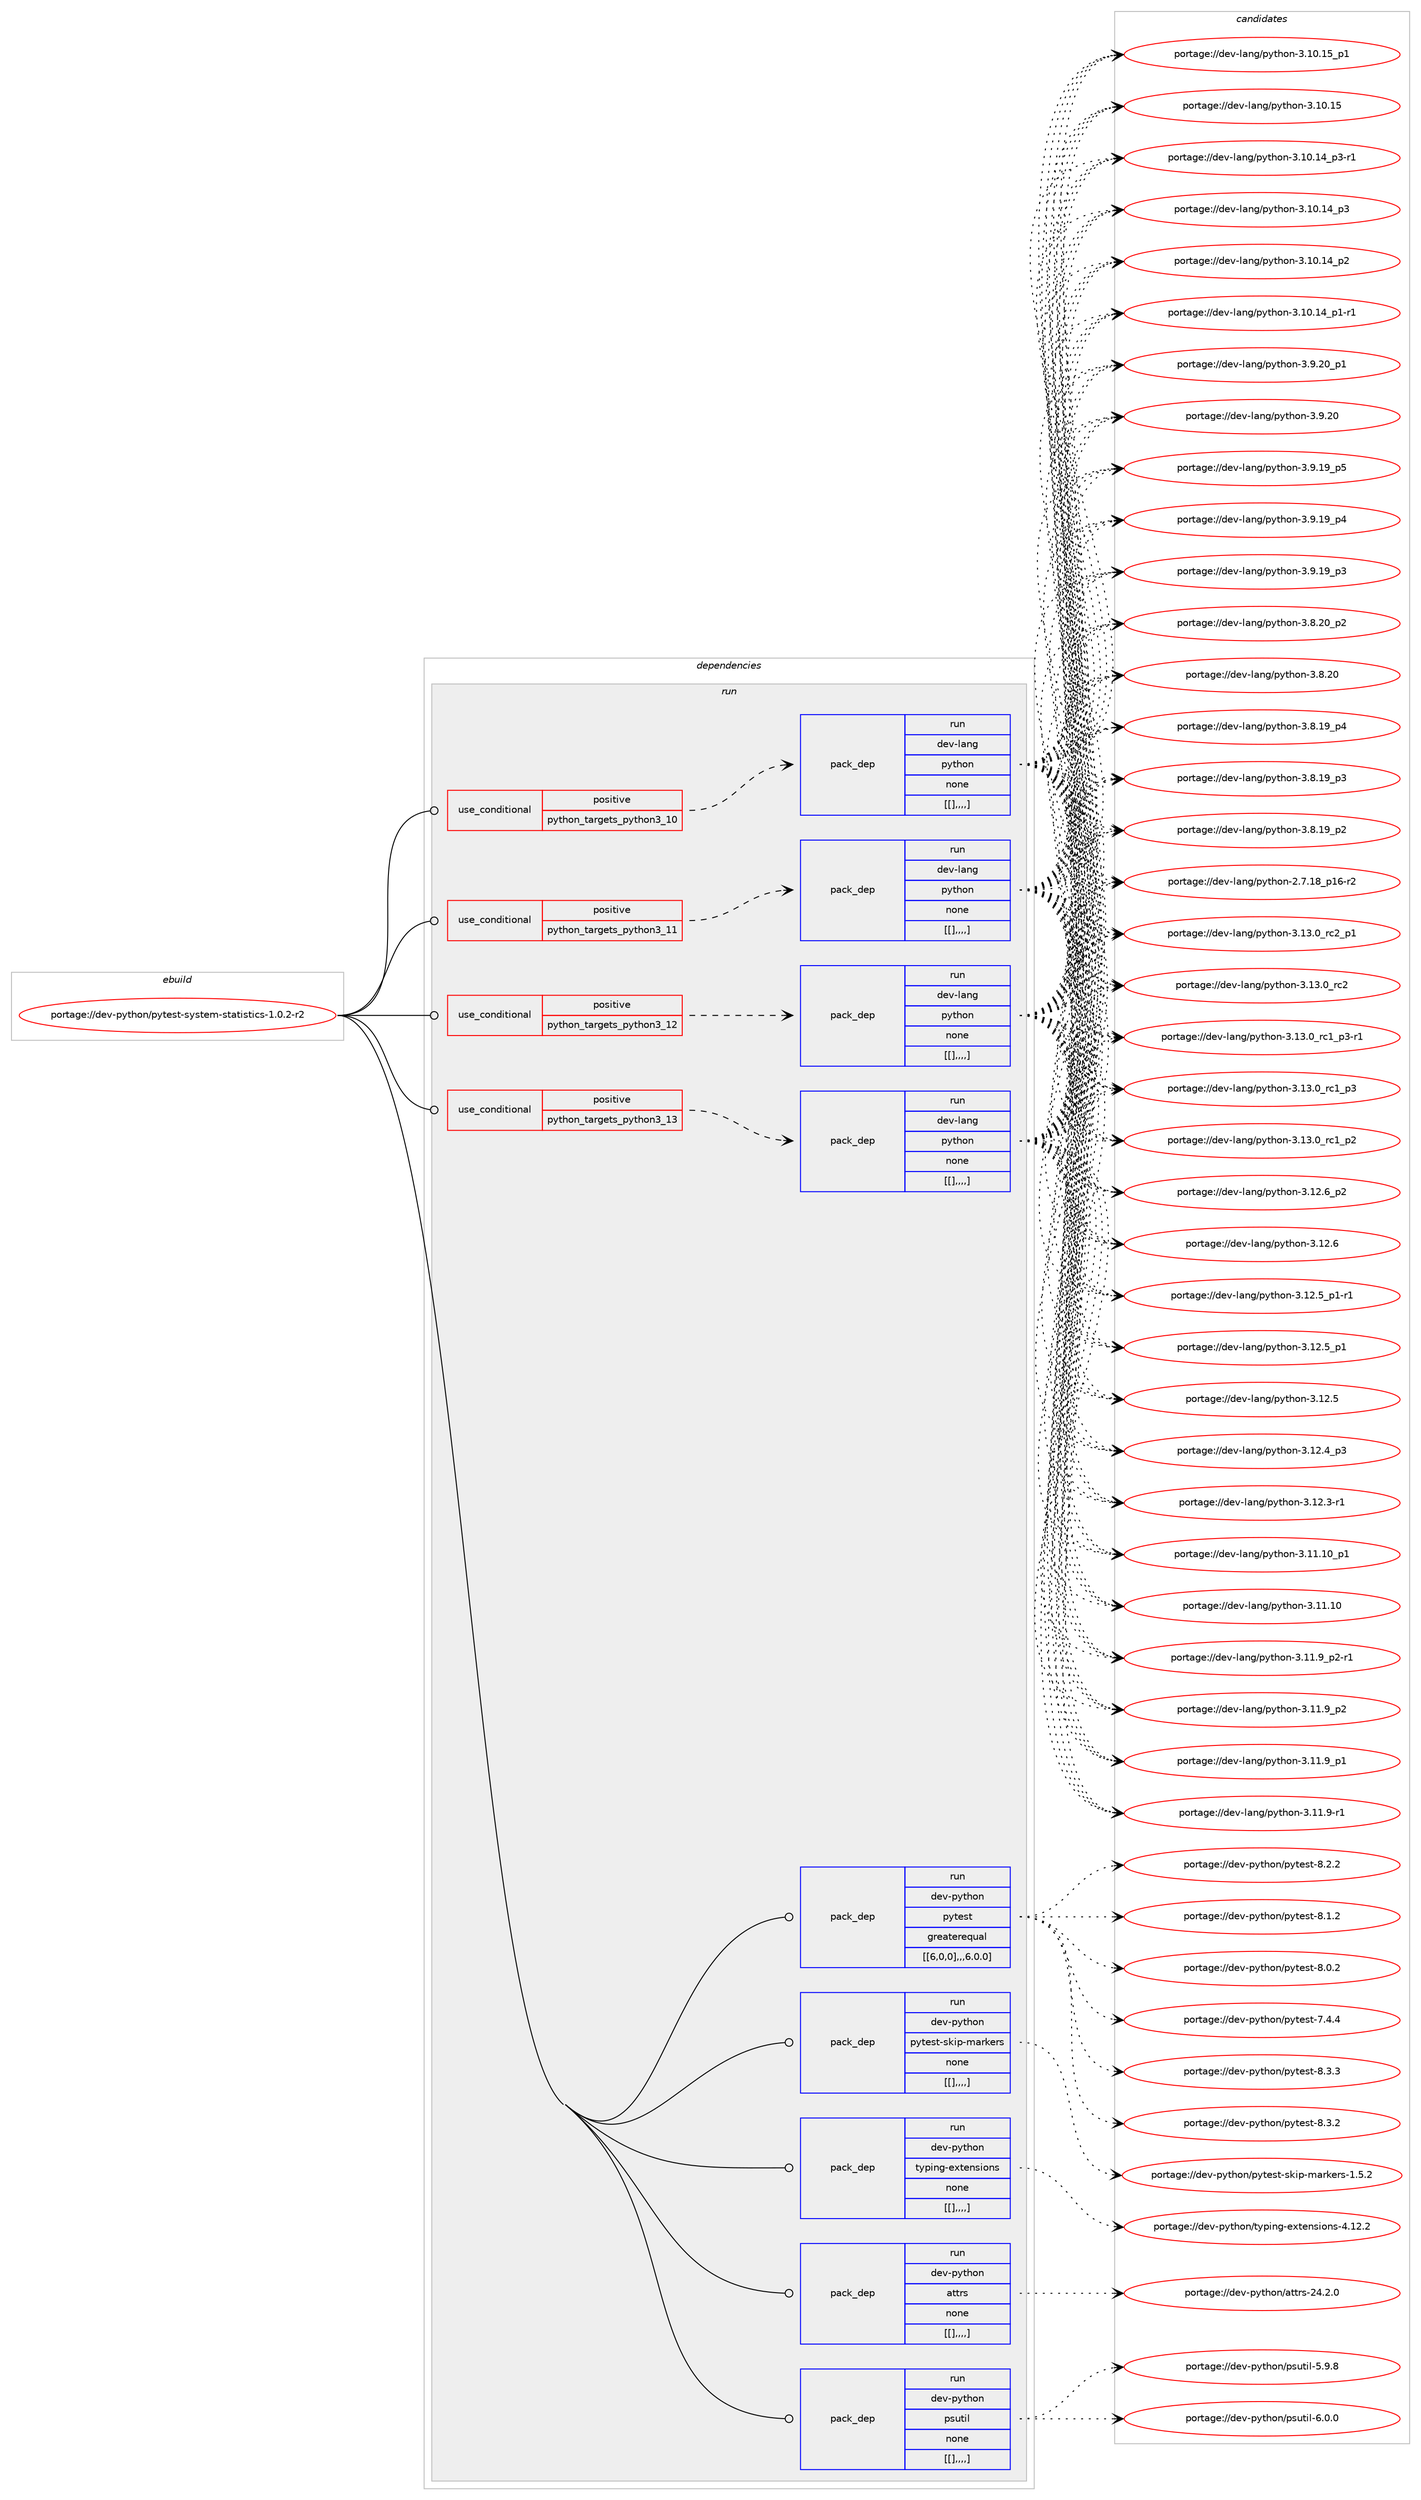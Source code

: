 digraph prolog {

# *************
# Graph options
# *************

newrank=true;
concentrate=true;
compound=true;
graph [rankdir=LR,fontname=Helvetica,fontsize=10,ranksep=1.5];#, ranksep=2.5, nodesep=0.2];
edge  [arrowhead=vee];
node  [fontname=Helvetica,fontsize=10];

# **********
# The ebuild
# **********

subgraph cluster_leftcol {
color=gray;
label=<<i>ebuild</i>>;
id [label="portage://dev-python/pytest-system-statistics-1.0.2-r2", color=red, width=4, href="../dev-python/pytest-system-statistics-1.0.2-r2.svg"];
}

# ****************
# The dependencies
# ****************

subgraph cluster_midcol {
color=gray;
label=<<i>dependencies</i>>;
subgraph cluster_compile {
fillcolor="#eeeeee";
style=filled;
label=<<i>compile</i>>;
}
subgraph cluster_compileandrun {
fillcolor="#eeeeee";
style=filled;
label=<<i>compile and run</i>>;
}
subgraph cluster_run {
fillcolor="#eeeeee";
style=filled;
label=<<i>run</i>>;
subgraph cond39707 {
dependency162550 [label=<<TABLE BORDER="0" CELLBORDER="1" CELLSPACING="0" CELLPADDING="4"><TR><TD ROWSPAN="3" CELLPADDING="10">use_conditional</TD></TR><TR><TD>positive</TD></TR><TR><TD>python_targets_python3_10</TD></TR></TABLE>>, shape=none, color=red];
subgraph pack121590 {
dependency162551 [label=<<TABLE BORDER="0" CELLBORDER="1" CELLSPACING="0" CELLPADDING="4" WIDTH="220"><TR><TD ROWSPAN="6" CELLPADDING="30">pack_dep</TD></TR><TR><TD WIDTH="110">run</TD></TR><TR><TD>dev-lang</TD></TR><TR><TD>python</TD></TR><TR><TD>none</TD></TR><TR><TD>[[],,,,]</TD></TR></TABLE>>, shape=none, color=blue];
}
dependency162550:e -> dependency162551:w [weight=20,style="dashed",arrowhead="vee"];
}
id:e -> dependency162550:w [weight=20,style="solid",arrowhead="odot"];
subgraph cond39708 {
dependency162552 [label=<<TABLE BORDER="0" CELLBORDER="1" CELLSPACING="0" CELLPADDING="4"><TR><TD ROWSPAN="3" CELLPADDING="10">use_conditional</TD></TR><TR><TD>positive</TD></TR><TR><TD>python_targets_python3_11</TD></TR></TABLE>>, shape=none, color=red];
subgraph pack121591 {
dependency162553 [label=<<TABLE BORDER="0" CELLBORDER="1" CELLSPACING="0" CELLPADDING="4" WIDTH="220"><TR><TD ROWSPAN="6" CELLPADDING="30">pack_dep</TD></TR><TR><TD WIDTH="110">run</TD></TR><TR><TD>dev-lang</TD></TR><TR><TD>python</TD></TR><TR><TD>none</TD></TR><TR><TD>[[],,,,]</TD></TR></TABLE>>, shape=none, color=blue];
}
dependency162552:e -> dependency162553:w [weight=20,style="dashed",arrowhead="vee"];
}
id:e -> dependency162552:w [weight=20,style="solid",arrowhead="odot"];
subgraph cond39709 {
dependency162554 [label=<<TABLE BORDER="0" CELLBORDER="1" CELLSPACING="0" CELLPADDING="4"><TR><TD ROWSPAN="3" CELLPADDING="10">use_conditional</TD></TR><TR><TD>positive</TD></TR><TR><TD>python_targets_python3_12</TD></TR></TABLE>>, shape=none, color=red];
subgraph pack121592 {
dependency162555 [label=<<TABLE BORDER="0" CELLBORDER="1" CELLSPACING="0" CELLPADDING="4" WIDTH="220"><TR><TD ROWSPAN="6" CELLPADDING="30">pack_dep</TD></TR><TR><TD WIDTH="110">run</TD></TR><TR><TD>dev-lang</TD></TR><TR><TD>python</TD></TR><TR><TD>none</TD></TR><TR><TD>[[],,,,]</TD></TR></TABLE>>, shape=none, color=blue];
}
dependency162554:e -> dependency162555:w [weight=20,style="dashed",arrowhead="vee"];
}
id:e -> dependency162554:w [weight=20,style="solid",arrowhead="odot"];
subgraph cond39710 {
dependency162556 [label=<<TABLE BORDER="0" CELLBORDER="1" CELLSPACING="0" CELLPADDING="4"><TR><TD ROWSPAN="3" CELLPADDING="10">use_conditional</TD></TR><TR><TD>positive</TD></TR><TR><TD>python_targets_python3_13</TD></TR></TABLE>>, shape=none, color=red];
subgraph pack121593 {
dependency162557 [label=<<TABLE BORDER="0" CELLBORDER="1" CELLSPACING="0" CELLPADDING="4" WIDTH="220"><TR><TD ROWSPAN="6" CELLPADDING="30">pack_dep</TD></TR><TR><TD WIDTH="110">run</TD></TR><TR><TD>dev-lang</TD></TR><TR><TD>python</TD></TR><TR><TD>none</TD></TR><TR><TD>[[],,,,]</TD></TR></TABLE>>, shape=none, color=blue];
}
dependency162556:e -> dependency162557:w [weight=20,style="dashed",arrowhead="vee"];
}
id:e -> dependency162556:w [weight=20,style="solid",arrowhead="odot"];
subgraph pack121594 {
dependency162558 [label=<<TABLE BORDER="0" CELLBORDER="1" CELLSPACING="0" CELLPADDING="4" WIDTH="220"><TR><TD ROWSPAN="6" CELLPADDING="30">pack_dep</TD></TR><TR><TD WIDTH="110">run</TD></TR><TR><TD>dev-python</TD></TR><TR><TD>attrs</TD></TR><TR><TD>none</TD></TR><TR><TD>[[],,,,]</TD></TR></TABLE>>, shape=none, color=blue];
}
id:e -> dependency162558:w [weight=20,style="solid",arrowhead="odot"];
subgraph pack121595 {
dependency162559 [label=<<TABLE BORDER="0" CELLBORDER="1" CELLSPACING="0" CELLPADDING="4" WIDTH="220"><TR><TD ROWSPAN="6" CELLPADDING="30">pack_dep</TD></TR><TR><TD WIDTH="110">run</TD></TR><TR><TD>dev-python</TD></TR><TR><TD>psutil</TD></TR><TR><TD>none</TD></TR><TR><TD>[[],,,,]</TD></TR></TABLE>>, shape=none, color=blue];
}
id:e -> dependency162559:w [weight=20,style="solid",arrowhead="odot"];
subgraph pack121596 {
dependency162560 [label=<<TABLE BORDER="0" CELLBORDER="1" CELLSPACING="0" CELLPADDING="4" WIDTH="220"><TR><TD ROWSPAN="6" CELLPADDING="30">pack_dep</TD></TR><TR><TD WIDTH="110">run</TD></TR><TR><TD>dev-python</TD></TR><TR><TD>pytest</TD></TR><TR><TD>greaterequal</TD></TR><TR><TD>[[6,0,0],,,6.0.0]</TD></TR></TABLE>>, shape=none, color=blue];
}
id:e -> dependency162560:w [weight=20,style="solid",arrowhead="odot"];
subgraph pack121597 {
dependency162561 [label=<<TABLE BORDER="0" CELLBORDER="1" CELLSPACING="0" CELLPADDING="4" WIDTH="220"><TR><TD ROWSPAN="6" CELLPADDING="30">pack_dep</TD></TR><TR><TD WIDTH="110">run</TD></TR><TR><TD>dev-python</TD></TR><TR><TD>pytest-skip-markers</TD></TR><TR><TD>none</TD></TR><TR><TD>[[],,,,]</TD></TR></TABLE>>, shape=none, color=blue];
}
id:e -> dependency162561:w [weight=20,style="solid",arrowhead="odot"];
subgraph pack121598 {
dependency162562 [label=<<TABLE BORDER="0" CELLBORDER="1" CELLSPACING="0" CELLPADDING="4" WIDTH="220"><TR><TD ROWSPAN="6" CELLPADDING="30">pack_dep</TD></TR><TR><TD WIDTH="110">run</TD></TR><TR><TD>dev-python</TD></TR><TR><TD>typing-extensions</TD></TR><TR><TD>none</TD></TR><TR><TD>[[],,,,]</TD></TR></TABLE>>, shape=none, color=blue];
}
id:e -> dependency162562:w [weight=20,style="solid",arrowhead="odot"];
}
}

# **************
# The candidates
# **************

subgraph cluster_choices {
rank=same;
color=gray;
label=<<i>candidates</i>>;

subgraph choice121590 {
color=black;
nodesep=1;
choice100101118451089711010347112121116104111110455146495146489511499509511249 [label="portage://dev-lang/python-3.13.0_rc2_p1", color=red, width=4,href="../dev-lang/python-3.13.0_rc2_p1.svg"];
choice10010111845108971101034711212111610411111045514649514648951149950 [label="portage://dev-lang/python-3.13.0_rc2", color=red, width=4,href="../dev-lang/python-3.13.0_rc2.svg"];
choice1001011184510897110103471121211161041111104551464951464895114994995112514511449 [label="portage://dev-lang/python-3.13.0_rc1_p3-r1", color=red, width=4,href="../dev-lang/python-3.13.0_rc1_p3-r1.svg"];
choice100101118451089711010347112121116104111110455146495146489511499499511251 [label="portage://dev-lang/python-3.13.0_rc1_p3", color=red, width=4,href="../dev-lang/python-3.13.0_rc1_p3.svg"];
choice100101118451089711010347112121116104111110455146495146489511499499511250 [label="portage://dev-lang/python-3.13.0_rc1_p2", color=red, width=4,href="../dev-lang/python-3.13.0_rc1_p2.svg"];
choice100101118451089711010347112121116104111110455146495046549511250 [label="portage://dev-lang/python-3.12.6_p2", color=red, width=4,href="../dev-lang/python-3.12.6_p2.svg"];
choice10010111845108971101034711212111610411111045514649504654 [label="portage://dev-lang/python-3.12.6", color=red, width=4,href="../dev-lang/python-3.12.6.svg"];
choice1001011184510897110103471121211161041111104551464950465395112494511449 [label="portage://dev-lang/python-3.12.5_p1-r1", color=red, width=4,href="../dev-lang/python-3.12.5_p1-r1.svg"];
choice100101118451089711010347112121116104111110455146495046539511249 [label="portage://dev-lang/python-3.12.5_p1", color=red, width=4,href="../dev-lang/python-3.12.5_p1.svg"];
choice10010111845108971101034711212111610411111045514649504653 [label="portage://dev-lang/python-3.12.5", color=red, width=4,href="../dev-lang/python-3.12.5.svg"];
choice100101118451089711010347112121116104111110455146495046529511251 [label="portage://dev-lang/python-3.12.4_p3", color=red, width=4,href="../dev-lang/python-3.12.4_p3.svg"];
choice100101118451089711010347112121116104111110455146495046514511449 [label="portage://dev-lang/python-3.12.3-r1", color=red, width=4,href="../dev-lang/python-3.12.3-r1.svg"];
choice10010111845108971101034711212111610411111045514649494649489511249 [label="portage://dev-lang/python-3.11.10_p1", color=red, width=4,href="../dev-lang/python-3.11.10_p1.svg"];
choice1001011184510897110103471121211161041111104551464949464948 [label="portage://dev-lang/python-3.11.10", color=red, width=4,href="../dev-lang/python-3.11.10.svg"];
choice1001011184510897110103471121211161041111104551464949465795112504511449 [label="portage://dev-lang/python-3.11.9_p2-r1", color=red, width=4,href="../dev-lang/python-3.11.9_p2-r1.svg"];
choice100101118451089711010347112121116104111110455146494946579511250 [label="portage://dev-lang/python-3.11.9_p2", color=red, width=4,href="../dev-lang/python-3.11.9_p2.svg"];
choice100101118451089711010347112121116104111110455146494946579511249 [label="portage://dev-lang/python-3.11.9_p1", color=red, width=4,href="../dev-lang/python-3.11.9_p1.svg"];
choice100101118451089711010347112121116104111110455146494946574511449 [label="portage://dev-lang/python-3.11.9-r1", color=red, width=4,href="../dev-lang/python-3.11.9-r1.svg"];
choice10010111845108971101034711212111610411111045514649484649539511249 [label="portage://dev-lang/python-3.10.15_p1", color=red, width=4,href="../dev-lang/python-3.10.15_p1.svg"];
choice1001011184510897110103471121211161041111104551464948464953 [label="portage://dev-lang/python-3.10.15", color=red, width=4,href="../dev-lang/python-3.10.15.svg"];
choice100101118451089711010347112121116104111110455146494846495295112514511449 [label="portage://dev-lang/python-3.10.14_p3-r1", color=red, width=4,href="../dev-lang/python-3.10.14_p3-r1.svg"];
choice10010111845108971101034711212111610411111045514649484649529511251 [label="portage://dev-lang/python-3.10.14_p3", color=red, width=4,href="../dev-lang/python-3.10.14_p3.svg"];
choice10010111845108971101034711212111610411111045514649484649529511250 [label="portage://dev-lang/python-3.10.14_p2", color=red, width=4,href="../dev-lang/python-3.10.14_p2.svg"];
choice100101118451089711010347112121116104111110455146494846495295112494511449 [label="portage://dev-lang/python-3.10.14_p1-r1", color=red, width=4,href="../dev-lang/python-3.10.14_p1-r1.svg"];
choice100101118451089711010347112121116104111110455146574650489511249 [label="portage://dev-lang/python-3.9.20_p1", color=red, width=4,href="../dev-lang/python-3.9.20_p1.svg"];
choice10010111845108971101034711212111610411111045514657465048 [label="portage://dev-lang/python-3.9.20", color=red, width=4,href="../dev-lang/python-3.9.20.svg"];
choice100101118451089711010347112121116104111110455146574649579511253 [label="portage://dev-lang/python-3.9.19_p5", color=red, width=4,href="../dev-lang/python-3.9.19_p5.svg"];
choice100101118451089711010347112121116104111110455146574649579511252 [label="portage://dev-lang/python-3.9.19_p4", color=red, width=4,href="../dev-lang/python-3.9.19_p4.svg"];
choice100101118451089711010347112121116104111110455146574649579511251 [label="portage://dev-lang/python-3.9.19_p3", color=red, width=4,href="../dev-lang/python-3.9.19_p3.svg"];
choice100101118451089711010347112121116104111110455146564650489511250 [label="portage://dev-lang/python-3.8.20_p2", color=red, width=4,href="../dev-lang/python-3.8.20_p2.svg"];
choice10010111845108971101034711212111610411111045514656465048 [label="portage://dev-lang/python-3.8.20", color=red, width=4,href="../dev-lang/python-3.8.20.svg"];
choice100101118451089711010347112121116104111110455146564649579511252 [label="portage://dev-lang/python-3.8.19_p4", color=red, width=4,href="../dev-lang/python-3.8.19_p4.svg"];
choice100101118451089711010347112121116104111110455146564649579511251 [label="portage://dev-lang/python-3.8.19_p3", color=red, width=4,href="../dev-lang/python-3.8.19_p3.svg"];
choice100101118451089711010347112121116104111110455146564649579511250 [label="portage://dev-lang/python-3.8.19_p2", color=red, width=4,href="../dev-lang/python-3.8.19_p2.svg"];
choice100101118451089711010347112121116104111110455046554649569511249544511450 [label="portage://dev-lang/python-2.7.18_p16-r2", color=red, width=4,href="../dev-lang/python-2.7.18_p16-r2.svg"];
dependency162551:e -> choice100101118451089711010347112121116104111110455146495146489511499509511249:w [style=dotted,weight="100"];
dependency162551:e -> choice10010111845108971101034711212111610411111045514649514648951149950:w [style=dotted,weight="100"];
dependency162551:e -> choice1001011184510897110103471121211161041111104551464951464895114994995112514511449:w [style=dotted,weight="100"];
dependency162551:e -> choice100101118451089711010347112121116104111110455146495146489511499499511251:w [style=dotted,weight="100"];
dependency162551:e -> choice100101118451089711010347112121116104111110455146495146489511499499511250:w [style=dotted,weight="100"];
dependency162551:e -> choice100101118451089711010347112121116104111110455146495046549511250:w [style=dotted,weight="100"];
dependency162551:e -> choice10010111845108971101034711212111610411111045514649504654:w [style=dotted,weight="100"];
dependency162551:e -> choice1001011184510897110103471121211161041111104551464950465395112494511449:w [style=dotted,weight="100"];
dependency162551:e -> choice100101118451089711010347112121116104111110455146495046539511249:w [style=dotted,weight="100"];
dependency162551:e -> choice10010111845108971101034711212111610411111045514649504653:w [style=dotted,weight="100"];
dependency162551:e -> choice100101118451089711010347112121116104111110455146495046529511251:w [style=dotted,weight="100"];
dependency162551:e -> choice100101118451089711010347112121116104111110455146495046514511449:w [style=dotted,weight="100"];
dependency162551:e -> choice10010111845108971101034711212111610411111045514649494649489511249:w [style=dotted,weight="100"];
dependency162551:e -> choice1001011184510897110103471121211161041111104551464949464948:w [style=dotted,weight="100"];
dependency162551:e -> choice1001011184510897110103471121211161041111104551464949465795112504511449:w [style=dotted,weight="100"];
dependency162551:e -> choice100101118451089711010347112121116104111110455146494946579511250:w [style=dotted,weight="100"];
dependency162551:e -> choice100101118451089711010347112121116104111110455146494946579511249:w [style=dotted,weight="100"];
dependency162551:e -> choice100101118451089711010347112121116104111110455146494946574511449:w [style=dotted,weight="100"];
dependency162551:e -> choice10010111845108971101034711212111610411111045514649484649539511249:w [style=dotted,weight="100"];
dependency162551:e -> choice1001011184510897110103471121211161041111104551464948464953:w [style=dotted,weight="100"];
dependency162551:e -> choice100101118451089711010347112121116104111110455146494846495295112514511449:w [style=dotted,weight="100"];
dependency162551:e -> choice10010111845108971101034711212111610411111045514649484649529511251:w [style=dotted,weight="100"];
dependency162551:e -> choice10010111845108971101034711212111610411111045514649484649529511250:w [style=dotted,weight="100"];
dependency162551:e -> choice100101118451089711010347112121116104111110455146494846495295112494511449:w [style=dotted,weight="100"];
dependency162551:e -> choice100101118451089711010347112121116104111110455146574650489511249:w [style=dotted,weight="100"];
dependency162551:e -> choice10010111845108971101034711212111610411111045514657465048:w [style=dotted,weight="100"];
dependency162551:e -> choice100101118451089711010347112121116104111110455146574649579511253:w [style=dotted,weight="100"];
dependency162551:e -> choice100101118451089711010347112121116104111110455146574649579511252:w [style=dotted,weight="100"];
dependency162551:e -> choice100101118451089711010347112121116104111110455146574649579511251:w [style=dotted,weight="100"];
dependency162551:e -> choice100101118451089711010347112121116104111110455146564650489511250:w [style=dotted,weight="100"];
dependency162551:e -> choice10010111845108971101034711212111610411111045514656465048:w [style=dotted,weight="100"];
dependency162551:e -> choice100101118451089711010347112121116104111110455146564649579511252:w [style=dotted,weight="100"];
dependency162551:e -> choice100101118451089711010347112121116104111110455146564649579511251:w [style=dotted,weight="100"];
dependency162551:e -> choice100101118451089711010347112121116104111110455146564649579511250:w [style=dotted,weight="100"];
dependency162551:e -> choice100101118451089711010347112121116104111110455046554649569511249544511450:w [style=dotted,weight="100"];
}
subgraph choice121591 {
color=black;
nodesep=1;
choice100101118451089711010347112121116104111110455146495146489511499509511249 [label="portage://dev-lang/python-3.13.0_rc2_p1", color=red, width=4,href="../dev-lang/python-3.13.0_rc2_p1.svg"];
choice10010111845108971101034711212111610411111045514649514648951149950 [label="portage://dev-lang/python-3.13.0_rc2", color=red, width=4,href="../dev-lang/python-3.13.0_rc2.svg"];
choice1001011184510897110103471121211161041111104551464951464895114994995112514511449 [label="portage://dev-lang/python-3.13.0_rc1_p3-r1", color=red, width=4,href="../dev-lang/python-3.13.0_rc1_p3-r1.svg"];
choice100101118451089711010347112121116104111110455146495146489511499499511251 [label="portage://dev-lang/python-3.13.0_rc1_p3", color=red, width=4,href="../dev-lang/python-3.13.0_rc1_p3.svg"];
choice100101118451089711010347112121116104111110455146495146489511499499511250 [label="portage://dev-lang/python-3.13.0_rc1_p2", color=red, width=4,href="../dev-lang/python-3.13.0_rc1_p2.svg"];
choice100101118451089711010347112121116104111110455146495046549511250 [label="portage://dev-lang/python-3.12.6_p2", color=red, width=4,href="../dev-lang/python-3.12.6_p2.svg"];
choice10010111845108971101034711212111610411111045514649504654 [label="portage://dev-lang/python-3.12.6", color=red, width=4,href="../dev-lang/python-3.12.6.svg"];
choice1001011184510897110103471121211161041111104551464950465395112494511449 [label="portage://dev-lang/python-3.12.5_p1-r1", color=red, width=4,href="../dev-lang/python-3.12.5_p1-r1.svg"];
choice100101118451089711010347112121116104111110455146495046539511249 [label="portage://dev-lang/python-3.12.5_p1", color=red, width=4,href="../dev-lang/python-3.12.5_p1.svg"];
choice10010111845108971101034711212111610411111045514649504653 [label="portage://dev-lang/python-3.12.5", color=red, width=4,href="../dev-lang/python-3.12.5.svg"];
choice100101118451089711010347112121116104111110455146495046529511251 [label="portage://dev-lang/python-3.12.4_p3", color=red, width=4,href="../dev-lang/python-3.12.4_p3.svg"];
choice100101118451089711010347112121116104111110455146495046514511449 [label="portage://dev-lang/python-3.12.3-r1", color=red, width=4,href="../dev-lang/python-3.12.3-r1.svg"];
choice10010111845108971101034711212111610411111045514649494649489511249 [label="portage://dev-lang/python-3.11.10_p1", color=red, width=4,href="../dev-lang/python-3.11.10_p1.svg"];
choice1001011184510897110103471121211161041111104551464949464948 [label="portage://dev-lang/python-3.11.10", color=red, width=4,href="../dev-lang/python-3.11.10.svg"];
choice1001011184510897110103471121211161041111104551464949465795112504511449 [label="portage://dev-lang/python-3.11.9_p2-r1", color=red, width=4,href="../dev-lang/python-3.11.9_p2-r1.svg"];
choice100101118451089711010347112121116104111110455146494946579511250 [label="portage://dev-lang/python-3.11.9_p2", color=red, width=4,href="../dev-lang/python-3.11.9_p2.svg"];
choice100101118451089711010347112121116104111110455146494946579511249 [label="portage://dev-lang/python-3.11.9_p1", color=red, width=4,href="../dev-lang/python-3.11.9_p1.svg"];
choice100101118451089711010347112121116104111110455146494946574511449 [label="portage://dev-lang/python-3.11.9-r1", color=red, width=4,href="../dev-lang/python-3.11.9-r1.svg"];
choice10010111845108971101034711212111610411111045514649484649539511249 [label="portage://dev-lang/python-3.10.15_p1", color=red, width=4,href="../dev-lang/python-3.10.15_p1.svg"];
choice1001011184510897110103471121211161041111104551464948464953 [label="portage://dev-lang/python-3.10.15", color=red, width=4,href="../dev-lang/python-3.10.15.svg"];
choice100101118451089711010347112121116104111110455146494846495295112514511449 [label="portage://dev-lang/python-3.10.14_p3-r1", color=red, width=4,href="../dev-lang/python-3.10.14_p3-r1.svg"];
choice10010111845108971101034711212111610411111045514649484649529511251 [label="portage://dev-lang/python-3.10.14_p3", color=red, width=4,href="../dev-lang/python-3.10.14_p3.svg"];
choice10010111845108971101034711212111610411111045514649484649529511250 [label="portage://dev-lang/python-3.10.14_p2", color=red, width=4,href="../dev-lang/python-3.10.14_p2.svg"];
choice100101118451089711010347112121116104111110455146494846495295112494511449 [label="portage://dev-lang/python-3.10.14_p1-r1", color=red, width=4,href="../dev-lang/python-3.10.14_p1-r1.svg"];
choice100101118451089711010347112121116104111110455146574650489511249 [label="portage://dev-lang/python-3.9.20_p1", color=red, width=4,href="../dev-lang/python-3.9.20_p1.svg"];
choice10010111845108971101034711212111610411111045514657465048 [label="portage://dev-lang/python-3.9.20", color=red, width=4,href="../dev-lang/python-3.9.20.svg"];
choice100101118451089711010347112121116104111110455146574649579511253 [label="portage://dev-lang/python-3.9.19_p5", color=red, width=4,href="../dev-lang/python-3.9.19_p5.svg"];
choice100101118451089711010347112121116104111110455146574649579511252 [label="portage://dev-lang/python-3.9.19_p4", color=red, width=4,href="../dev-lang/python-3.9.19_p4.svg"];
choice100101118451089711010347112121116104111110455146574649579511251 [label="portage://dev-lang/python-3.9.19_p3", color=red, width=4,href="../dev-lang/python-3.9.19_p3.svg"];
choice100101118451089711010347112121116104111110455146564650489511250 [label="portage://dev-lang/python-3.8.20_p2", color=red, width=4,href="../dev-lang/python-3.8.20_p2.svg"];
choice10010111845108971101034711212111610411111045514656465048 [label="portage://dev-lang/python-3.8.20", color=red, width=4,href="../dev-lang/python-3.8.20.svg"];
choice100101118451089711010347112121116104111110455146564649579511252 [label="portage://dev-lang/python-3.8.19_p4", color=red, width=4,href="../dev-lang/python-3.8.19_p4.svg"];
choice100101118451089711010347112121116104111110455146564649579511251 [label="portage://dev-lang/python-3.8.19_p3", color=red, width=4,href="../dev-lang/python-3.8.19_p3.svg"];
choice100101118451089711010347112121116104111110455146564649579511250 [label="portage://dev-lang/python-3.8.19_p2", color=red, width=4,href="../dev-lang/python-3.8.19_p2.svg"];
choice100101118451089711010347112121116104111110455046554649569511249544511450 [label="portage://dev-lang/python-2.7.18_p16-r2", color=red, width=4,href="../dev-lang/python-2.7.18_p16-r2.svg"];
dependency162553:e -> choice100101118451089711010347112121116104111110455146495146489511499509511249:w [style=dotted,weight="100"];
dependency162553:e -> choice10010111845108971101034711212111610411111045514649514648951149950:w [style=dotted,weight="100"];
dependency162553:e -> choice1001011184510897110103471121211161041111104551464951464895114994995112514511449:w [style=dotted,weight="100"];
dependency162553:e -> choice100101118451089711010347112121116104111110455146495146489511499499511251:w [style=dotted,weight="100"];
dependency162553:e -> choice100101118451089711010347112121116104111110455146495146489511499499511250:w [style=dotted,weight="100"];
dependency162553:e -> choice100101118451089711010347112121116104111110455146495046549511250:w [style=dotted,weight="100"];
dependency162553:e -> choice10010111845108971101034711212111610411111045514649504654:w [style=dotted,weight="100"];
dependency162553:e -> choice1001011184510897110103471121211161041111104551464950465395112494511449:w [style=dotted,weight="100"];
dependency162553:e -> choice100101118451089711010347112121116104111110455146495046539511249:w [style=dotted,weight="100"];
dependency162553:e -> choice10010111845108971101034711212111610411111045514649504653:w [style=dotted,weight="100"];
dependency162553:e -> choice100101118451089711010347112121116104111110455146495046529511251:w [style=dotted,weight="100"];
dependency162553:e -> choice100101118451089711010347112121116104111110455146495046514511449:w [style=dotted,weight="100"];
dependency162553:e -> choice10010111845108971101034711212111610411111045514649494649489511249:w [style=dotted,weight="100"];
dependency162553:e -> choice1001011184510897110103471121211161041111104551464949464948:w [style=dotted,weight="100"];
dependency162553:e -> choice1001011184510897110103471121211161041111104551464949465795112504511449:w [style=dotted,weight="100"];
dependency162553:e -> choice100101118451089711010347112121116104111110455146494946579511250:w [style=dotted,weight="100"];
dependency162553:e -> choice100101118451089711010347112121116104111110455146494946579511249:w [style=dotted,weight="100"];
dependency162553:e -> choice100101118451089711010347112121116104111110455146494946574511449:w [style=dotted,weight="100"];
dependency162553:e -> choice10010111845108971101034711212111610411111045514649484649539511249:w [style=dotted,weight="100"];
dependency162553:e -> choice1001011184510897110103471121211161041111104551464948464953:w [style=dotted,weight="100"];
dependency162553:e -> choice100101118451089711010347112121116104111110455146494846495295112514511449:w [style=dotted,weight="100"];
dependency162553:e -> choice10010111845108971101034711212111610411111045514649484649529511251:w [style=dotted,weight="100"];
dependency162553:e -> choice10010111845108971101034711212111610411111045514649484649529511250:w [style=dotted,weight="100"];
dependency162553:e -> choice100101118451089711010347112121116104111110455146494846495295112494511449:w [style=dotted,weight="100"];
dependency162553:e -> choice100101118451089711010347112121116104111110455146574650489511249:w [style=dotted,weight="100"];
dependency162553:e -> choice10010111845108971101034711212111610411111045514657465048:w [style=dotted,weight="100"];
dependency162553:e -> choice100101118451089711010347112121116104111110455146574649579511253:w [style=dotted,weight="100"];
dependency162553:e -> choice100101118451089711010347112121116104111110455146574649579511252:w [style=dotted,weight="100"];
dependency162553:e -> choice100101118451089711010347112121116104111110455146574649579511251:w [style=dotted,weight="100"];
dependency162553:e -> choice100101118451089711010347112121116104111110455146564650489511250:w [style=dotted,weight="100"];
dependency162553:e -> choice10010111845108971101034711212111610411111045514656465048:w [style=dotted,weight="100"];
dependency162553:e -> choice100101118451089711010347112121116104111110455146564649579511252:w [style=dotted,weight="100"];
dependency162553:e -> choice100101118451089711010347112121116104111110455146564649579511251:w [style=dotted,weight="100"];
dependency162553:e -> choice100101118451089711010347112121116104111110455146564649579511250:w [style=dotted,weight="100"];
dependency162553:e -> choice100101118451089711010347112121116104111110455046554649569511249544511450:w [style=dotted,weight="100"];
}
subgraph choice121592 {
color=black;
nodesep=1;
choice100101118451089711010347112121116104111110455146495146489511499509511249 [label="portage://dev-lang/python-3.13.0_rc2_p1", color=red, width=4,href="../dev-lang/python-3.13.0_rc2_p1.svg"];
choice10010111845108971101034711212111610411111045514649514648951149950 [label="portage://dev-lang/python-3.13.0_rc2", color=red, width=4,href="../dev-lang/python-3.13.0_rc2.svg"];
choice1001011184510897110103471121211161041111104551464951464895114994995112514511449 [label="portage://dev-lang/python-3.13.0_rc1_p3-r1", color=red, width=4,href="../dev-lang/python-3.13.0_rc1_p3-r1.svg"];
choice100101118451089711010347112121116104111110455146495146489511499499511251 [label="portage://dev-lang/python-3.13.0_rc1_p3", color=red, width=4,href="../dev-lang/python-3.13.0_rc1_p3.svg"];
choice100101118451089711010347112121116104111110455146495146489511499499511250 [label="portage://dev-lang/python-3.13.0_rc1_p2", color=red, width=4,href="../dev-lang/python-3.13.0_rc1_p2.svg"];
choice100101118451089711010347112121116104111110455146495046549511250 [label="portage://dev-lang/python-3.12.6_p2", color=red, width=4,href="../dev-lang/python-3.12.6_p2.svg"];
choice10010111845108971101034711212111610411111045514649504654 [label="portage://dev-lang/python-3.12.6", color=red, width=4,href="../dev-lang/python-3.12.6.svg"];
choice1001011184510897110103471121211161041111104551464950465395112494511449 [label="portage://dev-lang/python-3.12.5_p1-r1", color=red, width=4,href="../dev-lang/python-3.12.5_p1-r1.svg"];
choice100101118451089711010347112121116104111110455146495046539511249 [label="portage://dev-lang/python-3.12.5_p1", color=red, width=4,href="../dev-lang/python-3.12.5_p1.svg"];
choice10010111845108971101034711212111610411111045514649504653 [label="portage://dev-lang/python-3.12.5", color=red, width=4,href="../dev-lang/python-3.12.5.svg"];
choice100101118451089711010347112121116104111110455146495046529511251 [label="portage://dev-lang/python-3.12.4_p3", color=red, width=4,href="../dev-lang/python-3.12.4_p3.svg"];
choice100101118451089711010347112121116104111110455146495046514511449 [label="portage://dev-lang/python-3.12.3-r1", color=red, width=4,href="../dev-lang/python-3.12.3-r1.svg"];
choice10010111845108971101034711212111610411111045514649494649489511249 [label="portage://dev-lang/python-3.11.10_p1", color=red, width=4,href="../dev-lang/python-3.11.10_p1.svg"];
choice1001011184510897110103471121211161041111104551464949464948 [label="portage://dev-lang/python-3.11.10", color=red, width=4,href="../dev-lang/python-3.11.10.svg"];
choice1001011184510897110103471121211161041111104551464949465795112504511449 [label="portage://dev-lang/python-3.11.9_p2-r1", color=red, width=4,href="../dev-lang/python-3.11.9_p2-r1.svg"];
choice100101118451089711010347112121116104111110455146494946579511250 [label="portage://dev-lang/python-3.11.9_p2", color=red, width=4,href="../dev-lang/python-3.11.9_p2.svg"];
choice100101118451089711010347112121116104111110455146494946579511249 [label="portage://dev-lang/python-3.11.9_p1", color=red, width=4,href="../dev-lang/python-3.11.9_p1.svg"];
choice100101118451089711010347112121116104111110455146494946574511449 [label="portage://dev-lang/python-3.11.9-r1", color=red, width=4,href="../dev-lang/python-3.11.9-r1.svg"];
choice10010111845108971101034711212111610411111045514649484649539511249 [label="portage://dev-lang/python-3.10.15_p1", color=red, width=4,href="../dev-lang/python-3.10.15_p1.svg"];
choice1001011184510897110103471121211161041111104551464948464953 [label="portage://dev-lang/python-3.10.15", color=red, width=4,href="../dev-lang/python-3.10.15.svg"];
choice100101118451089711010347112121116104111110455146494846495295112514511449 [label="portage://dev-lang/python-3.10.14_p3-r1", color=red, width=4,href="../dev-lang/python-3.10.14_p3-r1.svg"];
choice10010111845108971101034711212111610411111045514649484649529511251 [label="portage://dev-lang/python-3.10.14_p3", color=red, width=4,href="../dev-lang/python-3.10.14_p3.svg"];
choice10010111845108971101034711212111610411111045514649484649529511250 [label="portage://dev-lang/python-3.10.14_p2", color=red, width=4,href="../dev-lang/python-3.10.14_p2.svg"];
choice100101118451089711010347112121116104111110455146494846495295112494511449 [label="portage://dev-lang/python-3.10.14_p1-r1", color=red, width=4,href="../dev-lang/python-3.10.14_p1-r1.svg"];
choice100101118451089711010347112121116104111110455146574650489511249 [label="portage://dev-lang/python-3.9.20_p1", color=red, width=4,href="../dev-lang/python-3.9.20_p1.svg"];
choice10010111845108971101034711212111610411111045514657465048 [label="portage://dev-lang/python-3.9.20", color=red, width=4,href="../dev-lang/python-3.9.20.svg"];
choice100101118451089711010347112121116104111110455146574649579511253 [label="portage://dev-lang/python-3.9.19_p5", color=red, width=4,href="../dev-lang/python-3.9.19_p5.svg"];
choice100101118451089711010347112121116104111110455146574649579511252 [label="portage://dev-lang/python-3.9.19_p4", color=red, width=4,href="../dev-lang/python-3.9.19_p4.svg"];
choice100101118451089711010347112121116104111110455146574649579511251 [label="portage://dev-lang/python-3.9.19_p3", color=red, width=4,href="../dev-lang/python-3.9.19_p3.svg"];
choice100101118451089711010347112121116104111110455146564650489511250 [label="portage://dev-lang/python-3.8.20_p2", color=red, width=4,href="../dev-lang/python-3.8.20_p2.svg"];
choice10010111845108971101034711212111610411111045514656465048 [label="portage://dev-lang/python-3.8.20", color=red, width=4,href="../dev-lang/python-3.8.20.svg"];
choice100101118451089711010347112121116104111110455146564649579511252 [label="portage://dev-lang/python-3.8.19_p4", color=red, width=4,href="../dev-lang/python-3.8.19_p4.svg"];
choice100101118451089711010347112121116104111110455146564649579511251 [label="portage://dev-lang/python-3.8.19_p3", color=red, width=4,href="../dev-lang/python-3.8.19_p3.svg"];
choice100101118451089711010347112121116104111110455146564649579511250 [label="portage://dev-lang/python-3.8.19_p2", color=red, width=4,href="../dev-lang/python-3.8.19_p2.svg"];
choice100101118451089711010347112121116104111110455046554649569511249544511450 [label="portage://dev-lang/python-2.7.18_p16-r2", color=red, width=4,href="../dev-lang/python-2.7.18_p16-r2.svg"];
dependency162555:e -> choice100101118451089711010347112121116104111110455146495146489511499509511249:w [style=dotted,weight="100"];
dependency162555:e -> choice10010111845108971101034711212111610411111045514649514648951149950:w [style=dotted,weight="100"];
dependency162555:e -> choice1001011184510897110103471121211161041111104551464951464895114994995112514511449:w [style=dotted,weight="100"];
dependency162555:e -> choice100101118451089711010347112121116104111110455146495146489511499499511251:w [style=dotted,weight="100"];
dependency162555:e -> choice100101118451089711010347112121116104111110455146495146489511499499511250:w [style=dotted,weight="100"];
dependency162555:e -> choice100101118451089711010347112121116104111110455146495046549511250:w [style=dotted,weight="100"];
dependency162555:e -> choice10010111845108971101034711212111610411111045514649504654:w [style=dotted,weight="100"];
dependency162555:e -> choice1001011184510897110103471121211161041111104551464950465395112494511449:w [style=dotted,weight="100"];
dependency162555:e -> choice100101118451089711010347112121116104111110455146495046539511249:w [style=dotted,weight="100"];
dependency162555:e -> choice10010111845108971101034711212111610411111045514649504653:w [style=dotted,weight="100"];
dependency162555:e -> choice100101118451089711010347112121116104111110455146495046529511251:w [style=dotted,weight="100"];
dependency162555:e -> choice100101118451089711010347112121116104111110455146495046514511449:w [style=dotted,weight="100"];
dependency162555:e -> choice10010111845108971101034711212111610411111045514649494649489511249:w [style=dotted,weight="100"];
dependency162555:e -> choice1001011184510897110103471121211161041111104551464949464948:w [style=dotted,weight="100"];
dependency162555:e -> choice1001011184510897110103471121211161041111104551464949465795112504511449:w [style=dotted,weight="100"];
dependency162555:e -> choice100101118451089711010347112121116104111110455146494946579511250:w [style=dotted,weight="100"];
dependency162555:e -> choice100101118451089711010347112121116104111110455146494946579511249:w [style=dotted,weight="100"];
dependency162555:e -> choice100101118451089711010347112121116104111110455146494946574511449:w [style=dotted,weight="100"];
dependency162555:e -> choice10010111845108971101034711212111610411111045514649484649539511249:w [style=dotted,weight="100"];
dependency162555:e -> choice1001011184510897110103471121211161041111104551464948464953:w [style=dotted,weight="100"];
dependency162555:e -> choice100101118451089711010347112121116104111110455146494846495295112514511449:w [style=dotted,weight="100"];
dependency162555:e -> choice10010111845108971101034711212111610411111045514649484649529511251:w [style=dotted,weight="100"];
dependency162555:e -> choice10010111845108971101034711212111610411111045514649484649529511250:w [style=dotted,weight="100"];
dependency162555:e -> choice100101118451089711010347112121116104111110455146494846495295112494511449:w [style=dotted,weight="100"];
dependency162555:e -> choice100101118451089711010347112121116104111110455146574650489511249:w [style=dotted,weight="100"];
dependency162555:e -> choice10010111845108971101034711212111610411111045514657465048:w [style=dotted,weight="100"];
dependency162555:e -> choice100101118451089711010347112121116104111110455146574649579511253:w [style=dotted,weight="100"];
dependency162555:e -> choice100101118451089711010347112121116104111110455146574649579511252:w [style=dotted,weight="100"];
dependency162555:e -> choice100101118451089711010347112121116104111110455146574649579511251:w [style=dotted,weight="100"];
dependency162555:e -> choice100101118451089711010347112121116104111110455146564650489511250:w [style=dotted,weight="100"];
dependency162555:e -> choice10010111845108971101034711212111610411111045514656465048:w [style=dotted,weight="100"];
dependency162555:e -> choice100101118451089711010347112121116104111110455146564649579511252:w [style=dotted,weight="100"];
dependency162555:e -> choice100101118451089711010347112121116104111110455146564649579511251:w [style=dotted,weight="100"];
dependency162555:e -> choice100101118451089711010347112121116104111110455146564649579511250:w [style=dotted,weight="100"];
dependency162555:e -> choice100101118451089711010347112121116104111110455046554649569511249544511450:w [style=dotted,weight="100"];
}
subgraph choice121593 {
color=black;
nodesep=1;
choice100101118451089711010347112121116104111110455146495146489511499509511249 [label="portage://dev-lang/python-3.13.0_rc2_p1", color=red, width=4,href="../dev-lang/python-3.13.0_rc2_p1.svg"];
choice10010111845108971101034711212111610411111045514649514648951149950 [label="portage://dev-lang/python-3.13.0_rc2", color=red, width=4,href="../dev-lang/python-3.13.0_rc2.svg"];
choice1001011184510897110103471121211161041111104551464951464895114994995112514511449 [label="portage://dev-lang/python-3.13.0_rc1_p3-r1", color=red, width=4,href="../dev-lang/python-3.13.0_rc1_p3-r1.svg"];
choice100101118451089711010347112121116104111110455146495146489511499499511251 [label="portage://dev-lang/python-3.13.0_rc1_p3", color=red, width=4,href="../dev-lang/python-3.13.0_rc1_p3.svg"];
choice100101118451089711010347112121116104111110455146495146489511499499511250 [label="portage://dev-lang/python-3.13.0_rc1_p2", color=red, width=4,href="../dev-lang/python-3.13.0_rc1_p2.svg"];
choice100101118451089711010347112121116104111110455146495046549511250 [label="portage://dev-lang/python-3.12.6_p2", color=red, width=4,href="../dev-lang/python-3.12.6_p2.svg"];
choice10010111845108971101034711212111610411111045514649504654 [label="portage://dev-lang/python-3.12.6", color=red, width=4,href="../dev-lang/python-3.12.6.svg"];
choice1001011184510897110103471121211161041111104551464950465395112494511449 [label="portage://dev-lang/python-3.12.5_p1-r1", color=red, width=4,href="../dev-lang/python-3.12.5_p1-r1.svg"];
choice100101118451089711010347112121116104111110455146495046539511249 [label="portage://dev-lang/python-3.12.5_p1", color=red, width=4,href="../dev-lang/python-3.12.5_p1.svg"];
choice10010111845108971101034711212111610411111045514649504653 [label="portage://dev-lang/python-3.12.5", color=red, width=4,href="../dev-lang/python-3.12.5.svg"];
choice100101118451089711010347112121116104111110455146495046529511251 [label="portage://dev-lang/python-3.12.4_p3", color=red, width=4,href="../dev-lang/python-3.12.4_p3.svg"];
choice100101118451089711010347112121116104111110455146495046514511449 [label="portage://dev-lang/python-3.12.3-r1", color=red, width=4,href="../dev-lang/python-3.12.3-r1.svg"];
choice10010111845108971101034711212111610411111045514649494649489511249 [label="portage://dev-lang/python-3.11.10_p1", color=red, width=4,href="../dev-lang/python-3.11.10_p1.svg"];
choice1001011184510897110103471121211161041111104551464949464948 [label="portage://dev-lang/python-3.11.10", color=red, width=4,href="../dev-lang/python-3.11.10.svg"];
choice1001011184510897110103471121211161041111104551464949465795112504511449 [label="portage://dev-lang/python-3.11.9_p2-r1", color=red, width=4,href="../dev-lang/python-3.11.9_p2-r1.svg"];
choice100101118451089711010347112121116104111110455146494946579511250 [label="portage://dev-lang/python-3.11.9_p2", color=red, width=4,href="../dev-lang/python-3.11.9_p2.svg"];
choice100101118451089711010347112121116104111110455146494946579511249 [label="portage://dev-lang/python-3.11.9_p1", color=red, width=4,href="../dev-lang/python-3.11.9_p1.svg"];
choice100101118451089711010347112121116104111110455146494946574511449 [label="portage://dev-lang/python-3.11.9-r1", color=red, width=4,href="../dev-lang/python-3.11.9-r1.svg"];
choice10010111845108971101034711212111610411111045514649484649539511249 [label="portage://dev-lang/python-3.10.15_p1", color=red, width=4,href="../dev-lang/python-3.10.15_p1.svg"];
choice1001011184510897110103471121211161041111104551464948464953 [label="portage://dev-lang/python-3.10.15", color=red, width=4,href="../dev-lang/python-3.10.15.svg"];
choice100101118451089711010347112121116104111110455146494846495295112514511449 [label="portage://dev-lang/python-3.10.14_p3-r1", color=red, width=4,href="../dev-lang/python-3.10.14_p3-r1.svg"];
choice10010111845108971101034711212111610411111045514649484649529511251 [label="portage://dev-lang/python-3.10.14_p3", color=red, width=4,href="../dev-lang/python-3.10.14_p3.svg"];
choice10010111845108971101034711212111610411111045514649484649529511250 [label="portage://dev-lang/python-3.10.14_p2", color=red, width=4,href="../dev-lang/python-3.10.14_p2.svg"];
choice100101118451089711010347112121116104111110455146494846495295112494511449 [label="portage://dev-lang/python-3.10.14_p1-r1", color=red, width=4,href="../dev-lang/python-3.10.14_p1-r1.svg"];
choice100101118451089711010347112121116104111110455146574650489511249 [label="portage://dev-lang/python-3.9.20_p1", color=red, width=4,href="../dev-lang/python-3.9.20_p1.svg"];
choice10010111845108971101034711212111610411111045514657465048 [label="portage://dev-lang/python-3.9.20", color=red, width=4,href="../dev-lang/python-3.9.20.svg"];
choice100101118451089711010347112121116104111110455146574649579511253 [label="portage://dev-lang/python-3.9.19_p5", color=red, width=4,href="../dev-lang/python-3.9.19_p5.svg"];
choice100101118451089711010347112121116104111110455146574649579511252 [label="portage://dev-lang/python-3.9.19_p4", color=red, width=4,href="../dev-lang/python-3.9.19_p4.svg"];
choice100101118451089711010347112121116104111110455146574649579511251 [label="portage://dev-lang/python-3.9.19_p3", color=red, width=4,href="../dev-lang/python-3.9.19_p3.svg"];
choice100101118451089711010347112121116104111110455146564650489511250 [label="portage://dev-lang/python-3.8.20_p2", color=red, width=4,href="../dev-lang/python-3.8.20_p2.svg"];
choice10010111845108971101034711212111610411111045514656465048 [label="portage://dev-lang/python-3.8.20", color=red, width=4,href="../dev-lang/python-3.8.20.svg"];
choice100101118451089711010347112121116104111110455146564649579511252 [label="portage://dev-lang/python-3.8.19_p4", color=red, width=4,href="../dev-lang/python-3.8.19_p4.svg"];
choice100101118451089711010347112121116104111110455146564649579511251 [label="portage://dev-lang/python-3.8.19_p3", color=red, width=4,href="../dev-lang/python-3.8.19_p3.svg"];
choice100101118451089711010347112121116104111110455146564649579511250 [label="portage://dev-lang/python-3.8.19_p2", color=red, width=4,href="../dev-lang/python-3.8.19_p2.svg"];
choice100101118451089711010347112121116104111110455046554649569511249544511450 [label="portage://dev-lang/python-2.7.18_p16-r2", color=red, width=4,href="../dev-lang/python-2.7.18_p16-r2.svg"];
dependency162557:e -> choice100101118451089711010347112121116104111110455146495146489511499509511249:w [style=dotted,weight="100"];
dependency162557:e -> choice10010111845108971101034711212111610411111045514649514648951149950:w [style=dotted,weight="100"];
dependency162557:e -> choice1001011184510897110103471121211161041111104551464951464895114994995112514511449:w [style=dotted,weight="100"];
dependency162557:e -> choice100101118451089711010347112121116104111110455146495146489511499499511251:w [style=dotted,weight="100"];
dependency162557:e -> choice100101118451089711010347112121116104111110455146495146489511499499511250:w [style=dotted,weight="100"];
dependency162557:e -> choice100101118451089711010347112121116104111110455146495046549511250:w [style=dotted,weight="100"];
dependency162557:e -> choice10010111845108971101034711212111610411111045514649504654:w [style=dotted,weight="100"];
dependency162557:e -> choice1001011184510897110103471121211161041111104551464950465395112494511449:w [style=dotted,weight="100"];
dependency162557:e -> choice100101118451089711010347112121116104111110455146495046539511249:w [style=dotted,weight="100"];
dependency162557:e -> choice10010111845108971101034711212111610411111045514649504653:w [style=dotted,weight="100"];
dependency162557:e -> choice100101118451089711010347112121116104111110455146495046529511251:w [style=dotted,weight="100"];
dependency162557:e -> choice100101118451089711010347112121116104111110455146495046514511449:w [style=dotted,weight="100"];
dependency162557:e -> choice10010111845108971101034711212111610411111045514649494649489511249:w [style=dotted,weight="100"];
dependency162557:e -> choice1001011184510897110103471121211161041111104551464949464948:w [style=dotted,weight="100"];
dependency162557:e -> choice1001011184510897110103471121211161041111104551464949465795112504511449:w [style=dotted,weight="100"];
dependency162557:e -> choice100101118451089711010347112121116104111110455146494946579511250:w [style=dotted,weight="100"];
dependency162557:e -> choice100101118451089711010347112121116104111110455146494946579511249:w [style=dotted,weight="100"];
dependency162557:e -> choice100101118451089711010347112121116104111110455146494946574511449:w [style=dotted,weight="100"];
dependency162557:e -> choice10010111845108971101034711212111610411111045514649484649539511249:w [style=dotted,weight="100"];
dependency162557:e -> choice1001011184510897110103471121211161041111104551464948464953:w [style=dotted,weight="100"];
dependency162557:e -> choice100101118451089711010347112121116104111110455146494846495295112514511449:w [style=dotted,weight="100"];
dependency162557:e -> choice10010111845108971101034711212111610411111045514649484649529511251:w [style=dotted,weight="100"];
dependency162557:e -> choice10010111845108971101034711212111610411111045514649484649529511250:w [style=dotted,weight="100"];
dependency162557:e -> choice100101118451089711010347112121116104111110455146494846495295112494511449:w [style=dotted,weight="100"];
dependency162557:e -> choice100101118451089711010347112121116104111110455146574650489511249:w [style=dotted,weight="100"];
dependency162557:e -> choice10010111845108971101034711212111610411111045514657465048:w [style=dotted,weight="100"];
dependency162557:e -> choice100101118451089711010347112121116104111110455146574649579511253:w [style=dotted,weight="100"];
dependency162557:e -> choice100101118451089711010347112121116104111110455146574649579511252:w [style=dotted,weight="100"];
dependency162557:e -> choice100101118451089711010347112121116104111110455146574649579511251:w [style=dotted,weight="100"];
dependency162557:e -> choice100101118451089711010347112121116104111110455146564650489511250:w [style=dotted,weight="100"];
dependency162557:e -> choice10010111845108971101034711212111610411111045514656465048:w [style=dotted,weight="100"];
dependency162557:e -> choice100101118451089711010347112121116104111110455146564649579511252:w [style=dotted,weight="100"];
dependency162557:e -> choice100101118451089711010347112121116104111110455146564649579511251:w [style=dotted,weight="100"];
dependency162557:e -> choice100101118451089711010347112121116104111110455146564649579511250:w [style=dotted,weight="100"];
dependency162557:e -> choice100101118451089711010347112121116104111110455046554649569511249544511450:w [style=dotted,weight="100"];
}
subgraph choice121594 {
color=black;
nodesep=1;
choice10010111845112121116104111110479711611611411545505246504648 [label="portage://dev-python/attrs-24.2.0", color=red, width=4,href="../dev-python/attrs-24.2.0.svg"];
dependency162558:e -> choice10010111845112121116104111110479711611611411545505246504648:w [style=dotted,weight="100"];
}
subgraph choice121595 {
color=black;
nodesep=1;
choice1001011184511212111610411111047112115117116105108455446484648 [label="portage://dev-python/psutil-6.0.0", color=red, width=4,href="../dev-python/psutil-6.0.0.svg"];
choice1001011184511212111610411111047112115117116105108455346574656 [label="portage://dev-python/psutil-5.9.8", color=red, width=4,href="../dev-python/psutil-5.9.8.svg"];
dependency162559:e -> choice1001011184511212111610411111047112115117116105108455446484648:w [style=dotted,weight="100"];
dependency162559:e -> choice1001011184511212111610411111047112115117116105108455346574656:w [style=dotted,weight="100"];
}
subgraph choice121596 {
color=black;
nodesep=1;
choice1001011184511212111610411111047112121116101115116455646514651 [label="portage://dev-python/pytest-8.3.3", color=red, width=4,href="../dev-python/pytest-8.3.3.svg"];
choice1001011184511212111610411111047112121116101115116455646514650 [label="portage://dev-python/pytest-8.3.2", color=red, width=4,href="../dev-python/pytest-8.3.2.svg"];
choice1001011184511212111610411111047112121116101115116455646504650 [label="portage://dev-python/pytest-8.2.2", color=red, width=4,href="../dev-python/pytest-8.2.2.svg"];
choice1001011184511212111610411111047112121116101115116455646494650 [label="portage://dev-python/pytest-8.1.2", color=red, width=4,href="../dev-python/pytest-8.1.2.svg"];
choice1001011184511212111610411111047112121116101115116455646484650 [label="portage://dev-python/pytest-8.0.2", color=red, width=4,href="../dev-python/pytest-8.0.2.svg"];
choice1001011184511212111610411111047112121116101115116455546524652 [label="portage://dev-python/pytest-7.4.4", color=red, width=4,href="../dev-python/pytest-7.4.4.svg"];
dependency162560:e -> choice1001011184511212111610411111047112121116101115116455646514651:w [style=dotted,weight="100"];
dependency162560:e -> choice1001011184511212111610411111047112121116101115116455646514650:w [style=dotted,weight="100"];
dependency162560:e -> choice1001011184511212111610411111047112121116101115116455646504650:w [style=dotted,weight="100"];
dependency162560:e -> choice1001011184511212111610411111047112121116101115116455646494650:w [style=dotted,weight="100"];
dependency162560:e -> choice1001011184511212111610411111047112121116101115116455646484650:w [style=dotted,weight="100"];
dependency162560:e -> choice1001011184511212111610411111047112121116101115116455546524652:w [style=dotted,weight="100"];
}
subgraph choice121597 {
color=black;
nodesep=1;
choice1001011184511212111610411111047112121116101115116451151071051124510997114107101114115454946534650 [label="portage://dev-python/pytest-skip-markers-1.5.2", color=red, width=4,href="../dev-python/pytest-skip-markers-1.5.2.svg"];
dependency162561:e -> choice1001011184511212111610411111047112121116101115116451151071051124510997114107101114115454946534650:w [style=dotted,weight="100"];
}
subgraph choice121598 {
color=black;
nodesep=1;
choice10010111845112121116104111110471161211121051101034510112011610111011510511111011545524649504650 [label="portage://dev-python/typing-extensions-4.12.2", color=red, width=4,href="../dev-python/typing-extensions-4.12.2.svg"];
dependency162562:e -> choice10010111845112121116104111110471161211121051101034510112011610111011510511111011545524649504650:w [style=dotted,weight="100"];
}
}

}
